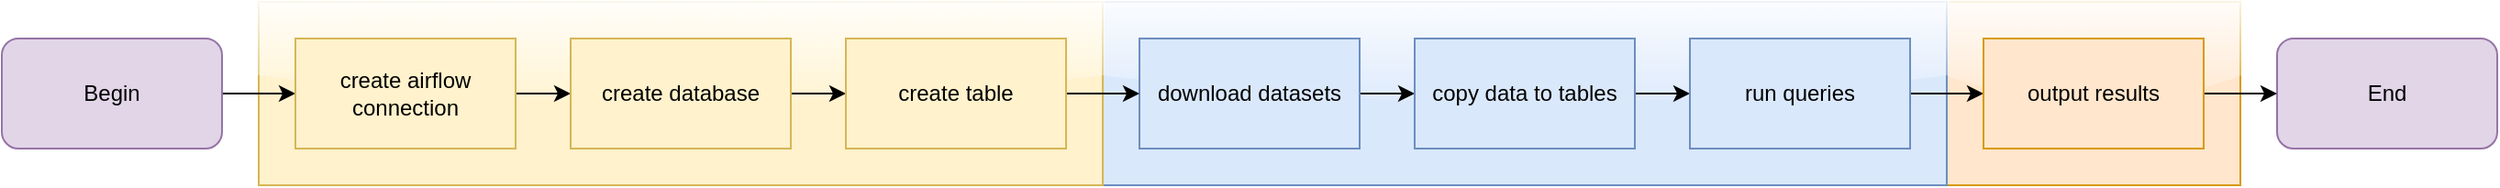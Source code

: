 <mxfile version="21.1.2" type="device">
  <diagram name="Page-1" id="Ozj8X10Tl0C6zUT-z2db">
    <mxGraphModel dx="2274" dy="1003" grid="1" gridSize="10" guides="1" tooltips="1" connect="1" arrows="1" fold="1" page="1" pageScale="1" pageWidth="827" pageHeight="1169" math="0" shadow="0">
      <root>
        <mxCell id="0" />
        <mxCell id="1" parent="0" />
        <mxCell id="RzuMJQj23AJZ52e0sUBI-25" value="" style="rounded=0;whiteSpace=wrap;html=1;fillColor=#ffe6cc;strokeColor=#d79b00;shadow=0;glass=1;" vertex="1" parent="1">
          <mxGeometry x="620" y="290" width="160" height="100" as="geometry" />
        </mxCell>
        <mxCell id="RzuMJQj23AJZ52e0sUBI-24" value="" style="rounded=0;whiteSpace=wrap;html=1;fillColor=#dae8fc;strokeColor=#6c8ebf;shadow=0;glass=1;" vertex="1" parent="1">
          <mxGeometry x="160" y="290" width="460" height="100" as="geometry" />
        </mxCell>
        <mxCell id="RzuMJQj23AJZ52e0sUBI-23" value="" style="rounded=0;whiteSpace=wrap;html=1;fillColor=#fff2cc;strokeColor=#d6b656;shadow=0;glass=1;" vertex="1" parent="1">
          <mxGeometry x="-300" y="290" width="460" height="100" as="geometry" />
        </mxCell>
        <mxCell id="RzuMJQj23AJZ52e0sUBI-19" value="" style="edgeStyle=orthogonalEdgeStyle;rounded=0;orthogonalLoop=1;jettySize=auto;html=1;" edge="1" parent="1" source="RzuMJQj23AJZ52e0sUBI-1" target="RzuMJQj23AJZ52e0sUBI-5">
          <mxGeometry relative="1" as="geometry" />
        </mxCell>
        <mxCell id="RzuMJQj23AJZ52e0sUBI-1" value="Begin" style="rounded=1;whiteSpace=wrap;html=1;fillColor=#e1d5e7;strokeColor=#9673a6;" vertex="1" parent="1">
          <mxGeometry x="-440" y="310" width="120" height="60" as="geometry" />
        </mxCell>
        <mxCell id="RzuMJQj23AJZ52e0sUBI-2" value="End" style="rounded=1;whiteSpace=wrap;html=1;fillColor=#e1d5e7;strokeColor=#9673a6;" vertex="1" parent="1">
          <mxGeometry x="800" y="310" width="120" height="60" as="geometry" />
        </mxCell>
        <mxCell id="RzuMJQj23AJZ52e0sUBI-13" value="" style="edgeStyle=orthogonalEdgeStyle;rounded=0;orthogonalLoop=1;jettySize=auto;html=1;" edge="1" parent="1" source="RzuMJQj23AJZ52e0sUBI-5" target="RzuMJQj23AJZ52e0sUBI-6">
          <mxGeometry relative="1" as="geometry" />
        </mxCell>
        <mxCell id="RzuMJQj23AJZ52e0sUBI-5" value="create airflow connection" style="rounded=0;whiteSpace=wrap;html=1;fillColor=#fff2cc;strokeColor=#d6b656;" vertex="1" parent="1">
          <mxGeometry x="-280" y="310" width="120" height="60" as="geometry" />
        </mxCell>
        <mxCell id="RzuMJQj23AJZ52e0sUBI-14" value="" style="edgeStyle=orthogonalEdgeStyle;rounded=0;orthogonalLoop=1;jettySize=auto;html=1;" edge="1" parent="1" source="RzuMJQj23AJZ52e0sUBI-6" target="RzuMJQj23AJZ52e0sUBI-8">
          <mxGeometry relative="1" as="geometry" />
        </mxCell>
        <mxCell id="RzuMJQj23AJZ52e0sUBI-6" value="create database" style="rounded=0;whiteSpace=wrap;html=1;fillColor=#fff2cc;strokeColor=#d6b656;" vertex="1" parent="1">
          <mxGeometry x="-130" y="310" width="120" height="60" as="geometry" />
        </mxCell>
        <mxCell id="RzuMJQj23AJZ52e0sUBI-15" value="" style="edgeStyle=orthogonalEdgeStyle;rounded=0;orthogonalLoop=1;jettySize=auto;html=1;" edge="1" parent="1" source="RzuMJQj23AJZ52e0sUBI-7" target="RzuMJQj23AJZ52e0sUBI-10">
          <mxGeometry relative="1" as="geometry" />
        </mxCell>
        <mxCell id="RzuMJQj23AJZ52e0sUBI-7" value="download datasets" style="rounded=0;whiteSpace=wrap;html=1;fillColor=#dae8fc;strokeColor=#6c8ebf;" vertex="1" parent="1">
          <mxGeometry x="180" y="310" width="120" height="60" as="geometry" />
        </mxCell>
        <mxCell id="RzuMJQj23AJZ52e0sUBI-21" value="" style="edgeStyle=orthogonalEdgeStyle;rounded=0;orthogonalLoop=1;jettySize=auto;html=1;" edge="1" parent="1" source="RzuMJQj23AJZ52e0sUBI-8" target="RzuMJQj23AJZ52e0sUBI-7">
          <mxGeometry relative="1" as="geometry" />
        </mxCell>
        <mxCell id="RzuMJQj23AJZ52e0sUBI-8" value="create table" style="rounded=0;whiteSpace=wrap;html=1;fillColor=#fff2cc;strokeColor=#d6b656;" vertex="1" parent="1">
          <mxGeometry x="20" y="310" width="120" height="60" as="geometry" />
        </mxCell>
        <mxCell id="RzuMJQj23AJZ52e0sUBI-16" value="" style="edgeStyle=orthogonalEdgeStyle;rounded=0;orthogonalLoop=1;jettySize=auto;html=1;" edge="1" parent="1" source="RzuMJQj23AJZ52e0sUBI-10" target="RzuMJQj23AJZ52e0sUBI-11">
          <mxGeometry relative="1" as="geometry" />
        </mxCell>
        <mxCell id="RzuMJQj23AJZ52e0sUBI-10" value="copy data to tables" style="rounded=0;whiteSpace=wrap;html=1;fillColor=#dae8fc;strokeColor=#6c8ebf;" vertex="1" parent="1">
          <mxGeometry x="330" y="310" width="120" height="60" as="geometry" />
        </mxCell>
        <mxCell id="RzuMJQj23AJZ52e0sUBI-17" value="" style="edgeStyle=orthogonalEdgeStyle;rounded=0;orthogonalLoop=1;jettySize=auto;html=1;" edge="1" parent="1" source="RzuMJQj23AJZ52e0sUBI-11" target="RzuMJQj23AJZ52e0sUBI-12">
          <mxGeometry relative="1" as="geometry" />
        </mxCell>
        <mxCell id="RzuMJQj23AJZ52e0sUBI-11" value="run queries" style="rounded=0;whiteSpace=wrap;html=1;fillColor=#dae8fc;strokeColor=#6c8ebf;" vertex="1" parent="1">
          <mxGeometry x="480" y="310" width="120" height="60" as="geometry" />
        </mxCell>
        <mxCell id="RzuMJQj23AJZ52e0sUBI-18" value="" style="edgeStyle=orthogonalEdgeStyle;rounded=0;orthogonalLoop=1;jettySize=auto;html=1;" edge="1" parent="1" source="RzuMJQj23AJZ52e0sUBI-12" target="RzuMJQj23AJZ52e0sUBI-2">
          <mxGeometry relative="1" as="geometry" />
        </mxCell>
        <mxCell id="RzuMJQj23AJZ52e0sUBI-12" value="output results" style="rounded=0;whiteSpace=wrap;html=1;fillColor=#ffe6cc;strokeColor=#d79b00;" vertex="1" parent="1">
          <mxGeometry x="640" y="310" width="120" height="60" as="geometry" />
        </mxCell>
      </root>
    </mxGraphModel>
  </diagram>
</mxfile>

